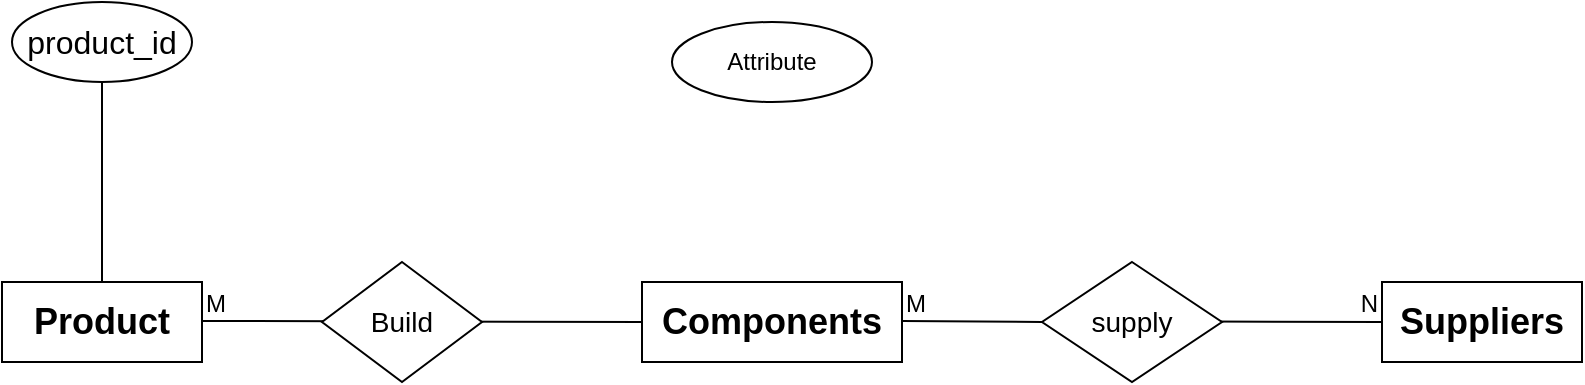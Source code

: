 <mxfile version="22.1.18" type="device">
  <diagram name="Page-1" id="n5WgXTd8yGn675kbO5Qd">
    <mxGraphModel dx="764" dy="438" grid="1" gridSize="10" guides="1" tooltips="1" connect="1" arrows="1" fold="1" page="1" pageScale="1" pageWidth="850" pageHeight="1100" math="0" shadow="0">
      <root>
        <mxCell id="0" />
        <mxCell id="1" parent="0" />
        <mxCell id="D1hGJuxZLGz6nwACRDz0-84" value="" style="endArrow=none;html=1;rounded=0;entryX=0;entryY=0.5;entryDx=0;entryDy=0;" edge="1" parent="1" target="D1hGJuxZLGz6nwACRDz0-4">
          <mxGeometry relative="1" as="geometry">
            <mxPoint x="120" y="219.5" as="sourcePoint" />
            <mxPoint x="280" y="220" as="targetPoint" />
          </mxGeometry>
        </mxCell>
        <mxCell id="D1hGJuxZLGz6nwACRDz0-85" value="M" style="resizable=0;html=1;whiteSpace=wrap;align=left;verticalAlign=bottom;" connectable="0" vertex="1" parent="D1hGJuxZLGz6nwACRDz0-84">
          <mxGeometry x="-1" relative="1" as="geometry" />
        </mxCell>
        <mxCell id="D1hGJuxZLGz6nwACRDz0-6" value="&lt;font style=&quot;font-size: 14px;&quot;&gt;Build&lt;/font&gt;" style="shape=rhombus;perimeter=rhombusPerimeter;whiteSpace=wrap;html=1;align=center;" vertex="1" parent="1">
          <mxGeometry x="180" y="190" width="80" height="60" as="geometry" />
        </mxCell>
        <mxCell id="D1hGJuxZLGz6nwACRDz0-53" value="" style="endArrow=none;html=1;rounded=0;entryX=0;entryY=0.5;entryDx=0;entryDy=0;" edge="1" parent="1" source="D1hGJuxZLGz6nwACRDz0-7" target="D1hGJuxZLGz6nwACRDz0-5">
          <mxGeometry relative="1" as="geometry">
            <mxPoint x="470" y="219.55" as="sourcePoint" />
            <mxPoint x="630" y="219.55" as="targetPoint" />
            <Array as="points">
              <mxPoint x="560" y="219.55" />
            </Array>
          </mxGeometry>
        </mxCell>
        <mxCell id="D1hGJuxZLGz6nwACRDz0-55" value="N" style="resizable=0;html=1;whiteSpace=wrap;align=right;verticalAlign=bottom;" connectable="0" vertex="1" parent="D1hGJuxZLGz6nwACRDz0-53">
          <mxGeometry x="1" relative="1" as="geometry" />
        </mxCell>
        <mxCell id="D1hGJuxZLGz6nwACRDz0-3" value="&lt;span style=&quot;font-size: 18px;&quot;&gt;&lt;b&gt;Product&lt;/b&gt;&lt;/span&gt;" style="whiteSpace=wrap;html=1;align=center;strokeColor=default;" vertex="1" parent="1">
          <mxGeometry x="20" y="200" width="100" height="40" as="geometry" />
        </mxCell>
        <mxCell id="D1hGJuxZLGz6nwACRDz0-4" value="&lt;font style=&quot;font-size: 18px;&quot;&gt;&lt;b&gt;Components&lt;/b&gt;&lt;/font&gt;" style="whiteSpace=wrap;html=1;align=center;" vertex="1" parent="1">
          <mxGeometry x="340" y="200" width="130" height="40" as="geometry" />
        </mxCell>
        <mxCell id="D1hGJuxZLGz6nwACRDz0-5" value="&lt;font style=&quot;font-size: 18px;&quot;&gt;&lt;b&gt;Suppliers&lt;/b&gt;&lt;/font&gt;" style="whiteSpace=wrap;html=1;align=center;" vertex="1" parent="1">
          <mxGeometry x="710" y="200" width="100" height="40" as="geometry" />
        </mxCell>
        <mxCell id="D1hGJuxZLGz6nwACRDz0-101" value="" style="edgeStyle=orthogonalEdgeStyle;rounded=0;orthogonalLoop=1;jettySize=auto;html=1;endArrow=none;endFill=0;" edge="1" parent="1" source="D1hGJuxZLGz6nwACRDz0-35" target="D1hGJuxZLGz6nwACRDz0-3">
          <mxGeometry relative="1" as="geometry" />
        </mxCell>
        <mxCell id="D1hGJuxZLGz6nwACRDz0-35" value="&lt;font size=&quot;3&quot;&gt;product_id&lt;/font&gt;" style="ellipse;whiteSpace=wrap;html=1;align=center;" vertex="1" parent="1">
          <mxGeometry x="25" y="60" width="90" height="40" as="geometry" />
        </mxCell>
        <mxCell id="D1hGJuxZLGz6nwACRDz0-37" value="Attribute" style="ellipse;whiteSpace=wrap;html=1;align=center;fillColor=default;" vertex="1" parent="1">
          <mxGeometry x="355" y="70" width="100" height="40" as="geometry" />
        </mxCell>
        <mxCell id="D1hGJuxZLGz6nwACRDz0-74" value="" style="endArrow=none;html=1;rounded=0;entryX=0;entryY=0.5;entryDx=0;entryDy=0;" edge="1" parent="1" target="D1hGJuxZLGz6nwACRDz0-7">
          <mxGeometry relative="1" as="geometry">
            <mxPoint x="470" y="219.55" as="sourcePoint" />
            <mxPoint x="720" y="220" as="targetPoint" />
            <Array as="points" />
          </mxGeometry>
        </mxCell>
        <mxCell id="D1hGJuxZLGz6nwACRDz0-75" value="M" style="resizable=0;html=1;whiteSpace=wrap;align=left;verticalAlign=bottom;" connectable="0" vertex="1" parent="D1hGJuxZLGz6nwACRDz0-74">
          <mxGeometry x="-1" relative="1" as="geometry" />
        </mxCell>
        <mxCell id="D1hGJuxZLGz6nwACRDz0-7" value="&lt;font style=&quot;font-size: 14px;&quot;&gt;supply&lt;/font&gt;" style="shape=rhombus;perimeter=rhombusPerimeter;whiteSpace=wrap;html=1;align=center;" vertex="1" parent="1">
          <mxGeometry x="540" y="190" width="90" height="60" as="geometry" />
        </mxCell>
      </root>
    </mxGraphModel>
  </diagram>
</mxfile>
